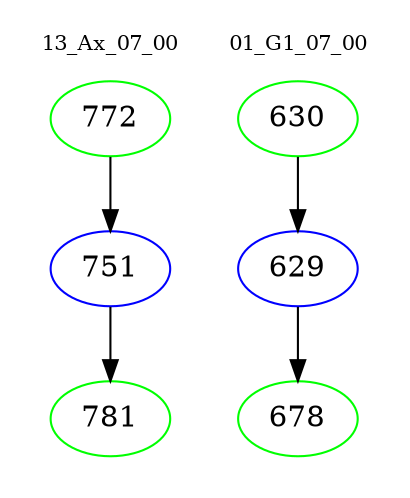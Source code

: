 digraph{
subgraph cluster_0 {
color = white
label = "13_Ax_07_00";
fontsize=10;
T0_772 [label="772", color="green"]
T0_772 -> T0_751 [color="black"]
T0_751 [label="751", color="blue"]
T0_751 -> T0_781 [color="black"]
T0_781 [label="781", color="green"]
}
subgraph cluster_1 {
color = white
label = "01_G1_07_00";
fontsize=10;
T1_630 [label="630", color="green"]
T1_630 -> T1_629 [color="black"]
T1_629 [label="629", color="blue"]
T1_629 -> T1_678 [color="black"]
T1_678 [label="678", color="green"]
}
}
